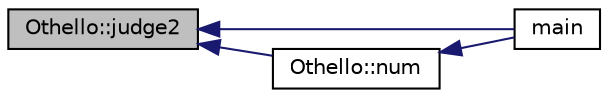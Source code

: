 digraph "Othello::judge2"
{
  edge [fontname="Helvetica",fontsize="10",labelfontname="Helvetica",labelfontsize="10"];
  node [fontname="Helvetica",fontsize="10",shape=record];
  rankdir="LR";
  Node18 [label="Othello::judge2",height=0.2,width=0.4,color="black", fillcolor="grey75", style="filled", fontcolor="black"];
  Node18 -> Node19 [dir="back",color="midnightblue",fontsize="10",style="solid",fontname="Helvetica"];
  Node19 [label="main",height=0.2,width=0.4,color="black", fillcolor="white", style="filled",URL="$main_8cpp.html#a3c04138a5bfe5d72780bb7e82a18e627"];
  Node18 -> Node20 [dir="back",color="midnightblue",fontsize="10",style="solid",fontname="Helvetica"];
  Node20 [label="Othello::num",height=0.2,width=0.4,color="black", fillcolor="white", style="filled",URL="$class_othello.html#a2cb68488152c90c5cfc916b62333d3b1"];
  Node20 -> Node19 [dir="back",color="midnightblue",fontsize="10",style="solid",fontname="Helvetica"];
}
